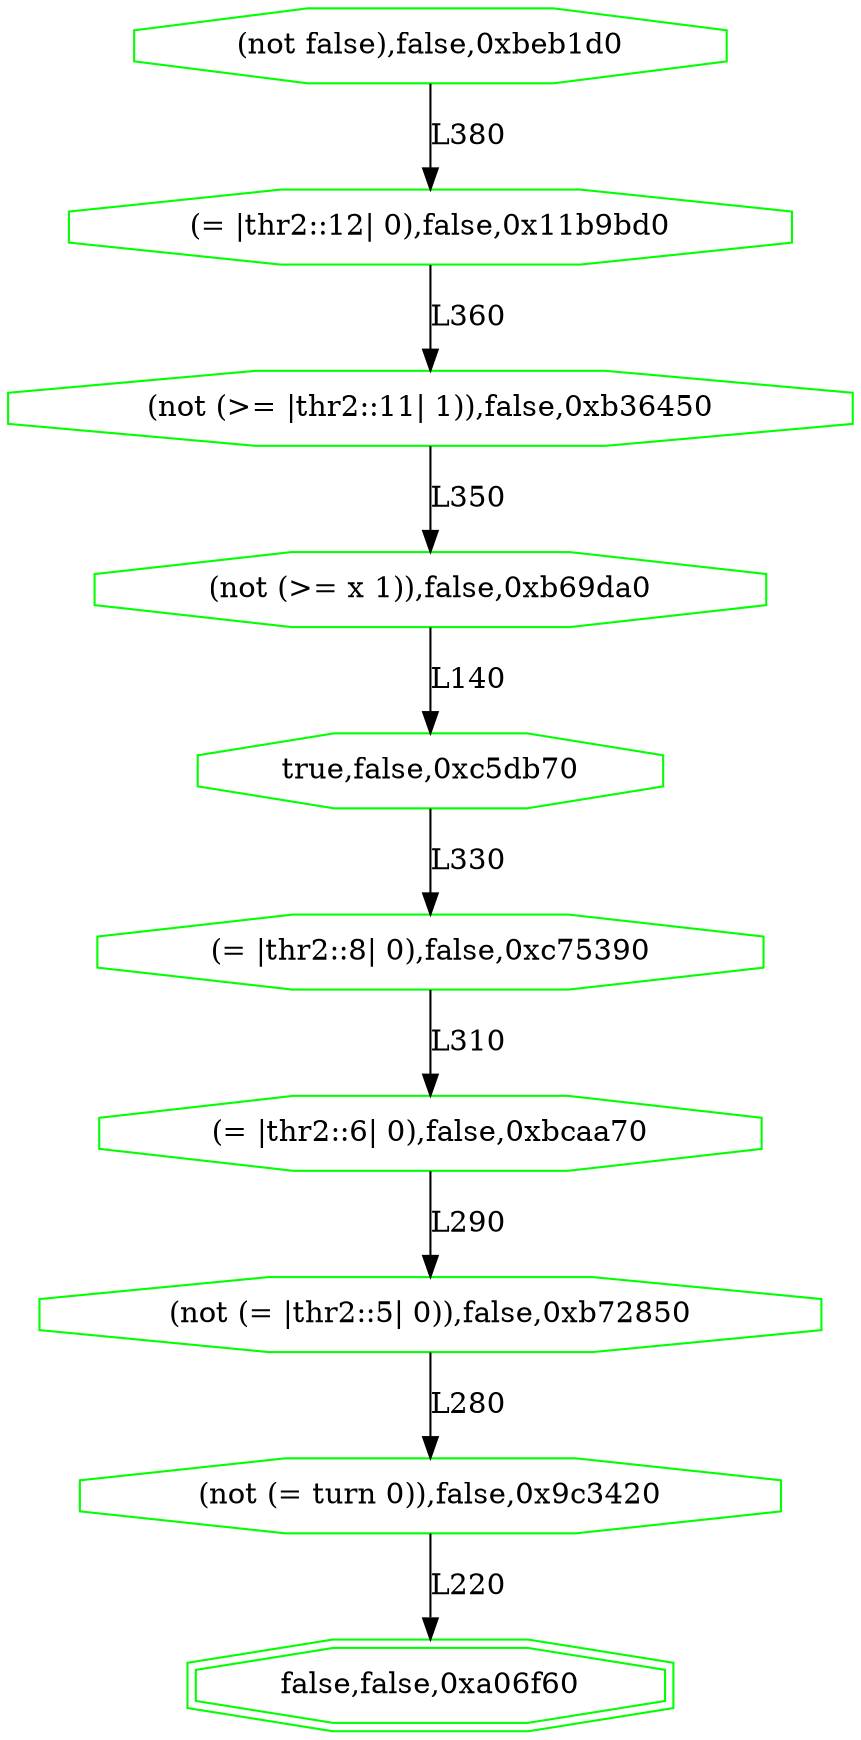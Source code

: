digraph G {
0[label="(not false),false,0xbeb1d0", color=green,shape=octagon];
1[label="(= |thr2::12| 0),false,0x11b9bd0", color=green,shape=octagon];
2[label="(not (>= |thr2::11| 1)),false,0xb36450", color=green,shape=octagon];
3[label="(not (>= x 1)),false,0xb69da0", color=green,shape=octagon];
4[label="true,false,0xc5db70", color=green,shape=octagon];
5[label="(= |thr2::8| 0),false,0xc75390", color=green,shape=octagon];
6[label="(= |thr2::6| 0),false,0xbcaa70", color=green,shape=octagon];
7[label="(not (= |thr2::5| 0)),false,0xb72850", color=green,shape=octagon];
8[label="(not (= turn 0)),false,0x9c3420", color=green,shape=octagon];
9[label="false,false,0xa06f60", color=green,shape=doubleoctagon];
0->1 [label="L380"];
1->2 [label="L360"];
2->3 [label="L350"];
3->4 [label="L140"];
4->5 [label="L330"];
5->6 [label="L310"];
6->7 [label="L290"];
7->8 [label="L280"];
8->9 [label="L220"];
}
